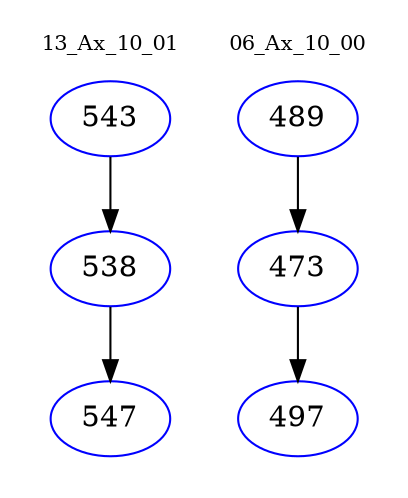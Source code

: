 digraph{
subgraph cluster_0 {
color = white
label = "13_Ax_10_01";
fontsize=10;
T0_543 [label="543", color="blue"]
T0_543 -> T0_538 [color="black"]
T0_538 [label="538", color="blue"]
T0_538 -> T0_547 [color="black"]
T0_547 [label="547", color="blue"]
}
subgraph cluster_1 {
color = white
label = "06_Ax_10_00";
fontsize=10;
T1_489 [label="489", color="blue"]
T1_489 -> T1_473 [color="black"]
T1_473 [label="473", color="blue"]
T1_473 -> T1_497 [color="black"]
T1_497 [label="497", color="blue"]
}
}
